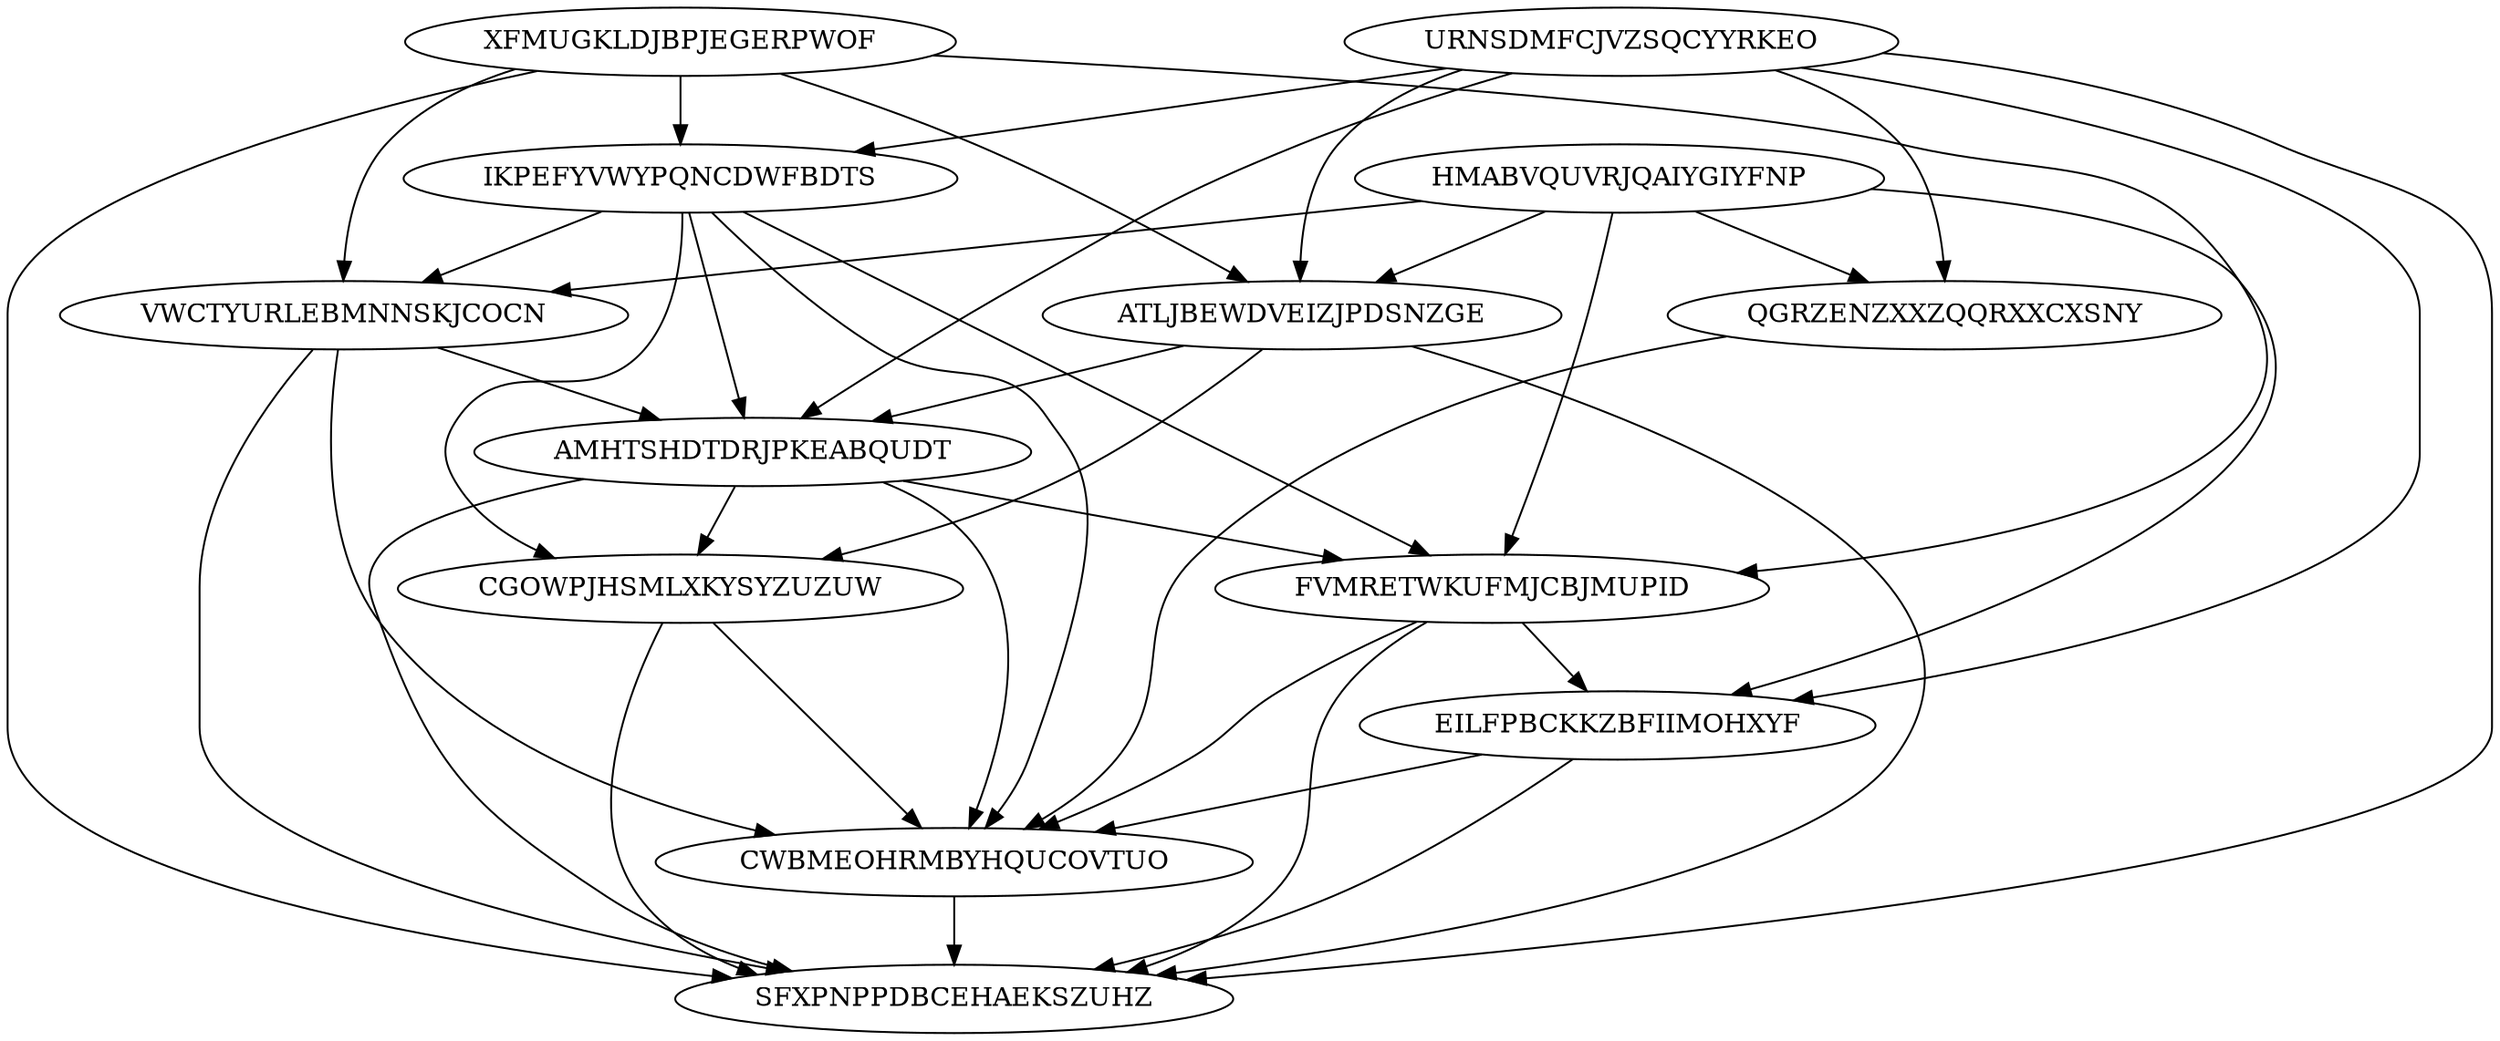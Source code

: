 digraph N13M40 {
	HMABVQUVRJQAIYGIYFNP	[Weight=13];
	XFMUGKLDJBPJEGERPWOF	[Weight=18];
	URNSDMFCJVZSQCYYRKEO	[Weight=19];
	IKPEFYVWYPQNCDWFBDTS	[Weight=19];
	ATLJBEWDVEIZJPDSNZGE	[Weight=15];
	VWCTYURLEBMNNSKJCOCN	[Weight=20];
	AMHTSHDTDRJPKEABQUDT	[Weight=20];
	FVMRETWKUFMJCBJMUPID	[Weight=11];
	CGOWPJHSMLXKYSYZUZUW	[Weight=12];
	EILFPBCKKZBFIIMOHXYF	[Weight=14];
	QGRZENZXXZQQRXXCXSNY	[Weight=13];
	CWBMEOHRMBYHQUCOVTUO	[Weight=13];
	SFXPNPPDBCEHAEKSZUHZ	[Weight=14];
	XFMUGKLDJBPJEGERPWOF -> SFXPNPPDBCEHAEKSZUHZ [Weight=19];
	XFMUGKLDJBPJEGERPWOF -> IKPEFYVWYPQNCDWFBDTS [Weight=16];
	AMHTSHDTDRJPKEABQUDT -> SFXPNPPDBCEHAEKSZUHZ [Weight=16];
	IKPEFYVWYPQNCDWFBDTS -> CWBMEOHRMBYHQUCOVTUO [Weight=20];
	VWCTYURLEBMNNSKJCOCN -> AMHTSHDTDRJPKEABQUDT [Weight=19];
	VWCTYURLEBMNNSKJCOCN -> SFXPNPPDBCEHAEKSZUHZ [Weight=14];
	AMHTSHDTDRJPKEABQUDT -> CWBMEOHRMBYHQUCOVTUO [Weight=11];
	IKPEFYVWYPQNCDWFBDTS -> CGOWPJHSMLXKYSYZUZUW [Weight=14];
	XFMUGKLDJBPJEGERPWOF -> ATLJBEWDVEIZJPDSNZGE [Weight=14];
	CGOWPJHSMLXKYSYZUZUW -> CWBMEOHRMBYHQUCOVTUO [Weight=13];
	AMHTSHDTDRJPKEABQUDT -> CGOWPJHSMLXKYSYZUZUW [Weight=16];
	ATLJBEWDVEIZJPDSNZGE -> CGOWPJHSMLXKYSYZUZUW [Weight=10];
	IKPEFYVWYPQNCDWFBDTS -> AMHTSHDTDRJPKEABQUDT [Weight=20];
	URNSDMFCJVZSQCYYRKEO -> EILFPBCKKZBFIIMOHXYF [Weight=14];
	VWCTYURLEBMNNSKJCOCN -> CWBMEOHRMBYHQUCOVTUO [Weight=13];
	IKPEFYVWYPQNCDWFBDTS -> FVMRETWKUFMJCBJMUPID [Weight=15];
	CWBMEOHRMBYHQUCOVTUO -> SFXPNPPDBCEHAEKSZUHZ [Weight=19];
	QGRZENZXXZQQRXXCXSNY -> CWBMEOHRMBYHQUCOVTUO [Weight=20];
	HMABVQUVRJQAIYGIYFNP -> VWCTYURLEBMNNSKJCOCN [Weight=10];
	EILFPBCKKZBFIIMOHXYF -> SFXPNPPDBCEHAEKSZUHZ [Weight=16];
	HMABVQUVRJQAIYGIYFNP -> FVMRETWKUFMJCBJMUPID [Weight=20];
	XFMUGKLDJBPJEGERPWOF -> VWCTYURLEBMNNSKJCOCN [Weight=13];
	ATLJBEWDVEIZJPDSNZGE -> SFXPNPPDBCEHAEKSZUHZ [Weight=10];
	XFMUGKLDJBPJEGERPWOF -> FVMRETWKUFMJCBJMUPID [Weight=12];
	EILFPBCKKZBFIIMOHXYF -> CWBMEOHRMBYHQUCOVTUO [Weight=20];
	FVMRETWKUFMJCBJMUPID -> EILFPBCKKZBFIIMOHXYF [Weight=14];
	AMHTSHDTDRJPKEABQUDT -> FVMRETWKUFMJCBJMUPID [Weight=16];
	URNSDMFCJVZSQCYYRKEO -> AMHTSHDTDRJPKEABQUDT [Weight=10];
	HMABVQUVRJQAIYGIYFNP -> EILFPBCKKZBFIIMOHXYF [Weight=19];
	HMABVQUVRJQAIYGIYFNP -> QGRZENZXXZQQRXXCXSNY [Weight=17];
	IKPEFYVWYPQNCDWFBDTS -> VWCTYURLEBMNNSKJCOCN [Weight=16];
	FVMRETWKUFMJCBJMUPID -> CWBMEOHRMBYHQUCOVTUO [Weight=16];
	FVMRETWKUFMJCBJMUPID -> SFXPNPPDBCEHAEKSZUHZ [Weight=12];
	ATLJBEWDVEIZJPDSNZGE -> AMHTSHDTDRJPKEABQUDT [Weight=16];
	URNSDMFCJVZSQCYYRKEO -> SFXPNPPDBCEHAEKSZUHZ [Weight=14];
	HMABVQUVRJQAIYGIYFNP -> ATLJBEWDVEIZJPDSNZGE [Weight=11];
	URNSDMFCJVZSQCYYRKEO -> IKPEFYVWYPQNCDWFBDTS [Weight=20];
	CGOWPJHSMLXKYSYZUZUW -> SFXPNPPDBCEHAEKSZUHZ [Weight=12];
	URNSDMFCJVZSQCYYRKEO -> QGRZENZXXZQQRXXCXSNY [Weight=15];
	URNSDMFCJVZSQCYYRKEO -> ATLJBEWDVEIZJPDSNZGE [Weight=19];
}
